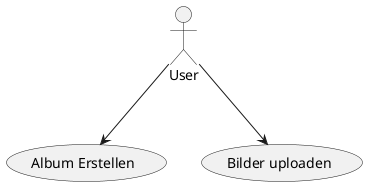 @startuml useCaseDiagram
'https://plantuml.com/use-case-diagram

:User:

User --> (Album Erstellen)
User --> (Bilder uploaden)

@enduml